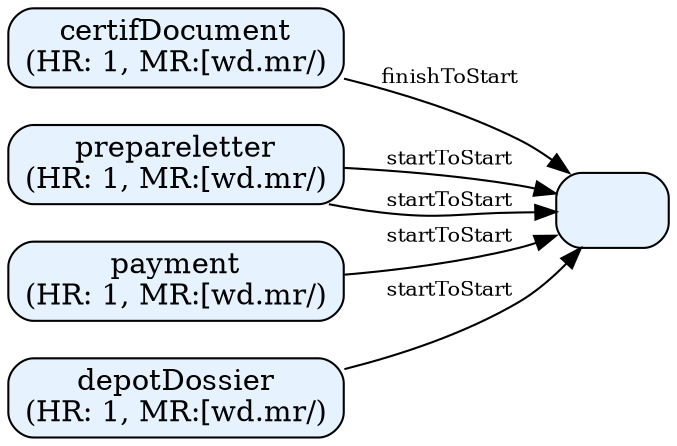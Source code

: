 digraph INSCRIPTION {
    // Configuration globale du graphe
    rankdir=LR;
    node [shape=box, style="rounded,filled", fillcolor="#e6f3ff"];

    // Déclaration des nœuds (WorkDefinitions)
        "certifDocument" [label="certifDocument\n(HR: 1, MR:[wd.mr/)"];
        "prepareletter" [label="prepareletter\n(HR: 1, MR:[wd.mr/)"];
        "payment" [label="payment\n(HR: 1, MR:[wd.mr/)"];
        "depotDossier" [label="depotDossier\n(HR: 1, MR:[wd.mr/)"];

    // Déclaration des liens (WorkSequences)
        "certifDocument" -> "" 
        [label="finishToStart", fontsize=10];
        "prepareletter" -> "" 
        [label="startToStart", fontsize=10];
        "prepareletter" -> "" 
        [label="startToStart", fontsize=10];
        "payment" -> "" 
        [label="startToStart", fontsize=10];
        "depotDossier" -> "" 
        [label="startToStart", fontsize=10];
}
